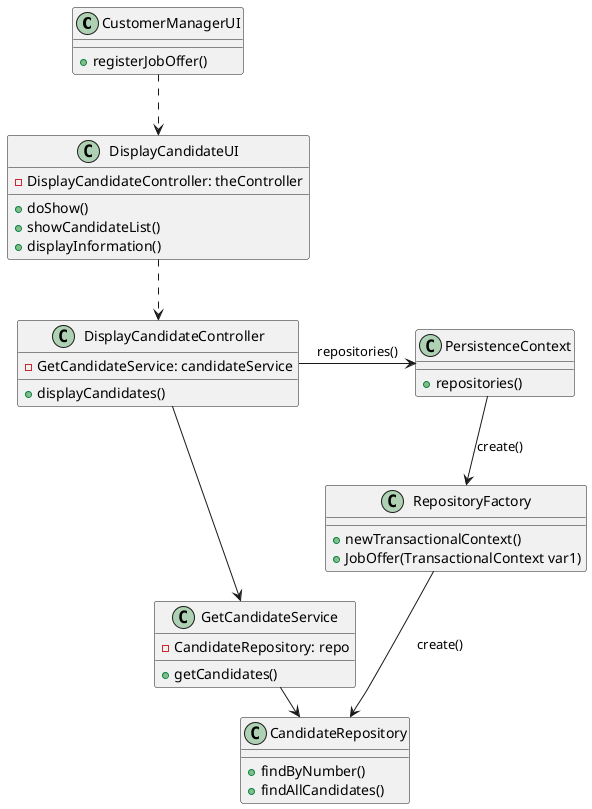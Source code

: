 @startuml
'https://plantuml.com/class-diagram

class CustomerManagerUI{
    + registerJobOffer()
}

class DisplayCandidateUI{
    - DisplayCandidateController: theController
    + doShow()
    + showCandidateList()
    + displayInformation()
}

class DisplayCandidateController{
    - GetCandidateService: candidateService
    + displayCandidates()
}

class GetCandidateService{
    - CandidateRepository: repo
    + getCandidates()
}

class PersistenceContext{
    + repositories()
}

class RepositoryFactory{
    + newTransactionalContext()
    + JobOffer(TransactionalContext var1)
}

class CandidateRepository{
    + findByNumber()
    + findAllCandidates()
}

CustomerManagerUI .-> DisplayCandidateUI
DisplayCandidateUI .-> DisplayCandidateController
DisplayCandidateController -> PersistenceContext : repositories()
PersistenceContext --> RepositoryFactory : create()

RepositoryFactory  --> CandidateRepository : create()

DisplayCandidateController --> GetCandidateService
GetCandidateService -> CandidateRepository
@enduml